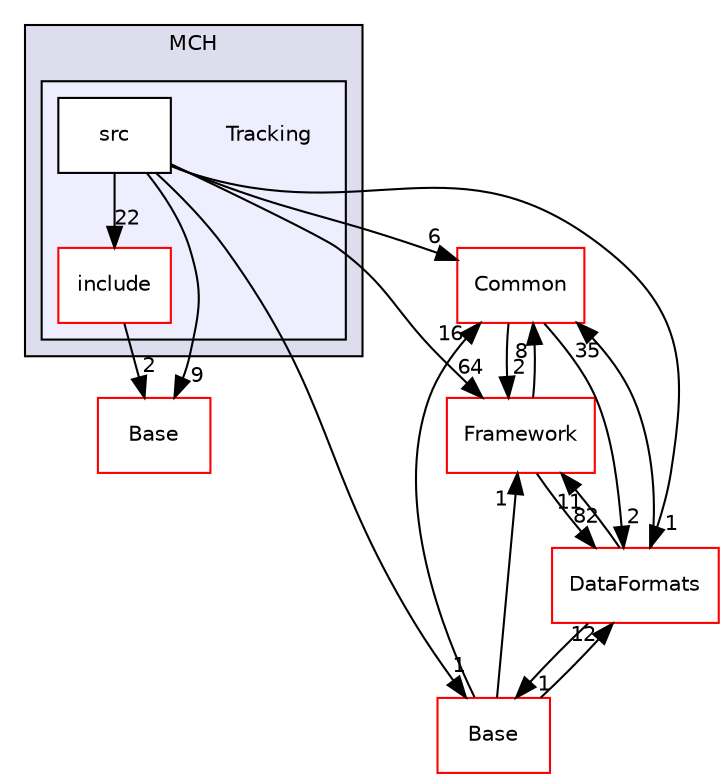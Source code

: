 digraph "/home/travis/build/AliceO2Group/AliceO2/Detectors/MUON/MCH/Tracking" {
  bgcolor=transparent;
  compound=true
  node [ fontsize="10", fontname="Helvetica"];
  edge [ labelfontsize="10", labelfontname="Helvetica"];
  subgraph clusterdir_061f7088060f41729027f6c2fce0273e {
    graph [ bgcolor="#ddddee", pencolor="black", label="MCH" fontname="Helvetica", fontsize="10", URL="dir_061f7088060f41729027f6c2fce0273e.html"]
  subgraph clusterdir_09445408fa345a18838fb91740d089d0 {
    graph [ bgcolor="#eeeeff", pencolor="black", label="" URL="dir_09445408fa345a18838fb91740d089d0.html"];
    dir_09445408fa345a18838fb91740d089d0 [shape=plaintext label="Tracking"];
    dir_7b07dc22b6a6c9beadf61aef54a3d11a [shape=box label="include" color="red" fillcolor="white" style="filled" URL="dir_7b07dc22b6a6c9beadf61aef54a3d11a.html"];
    dir_f33357dc4b90b7dfe5d72abda619e77f [shape=box label="src" color="black" fillcolor="white" style="filled" URL="dir_f33357dc4b90b7dfe5d72abda619e77f.html"];
  }
  }
  dir_4ab6b4cc6a7edbff49100e9123df213f [shape=box label="Common" color="red" URL="dir_4ab6b4cc6a7edbff49100e9123df213f.html"];
  dir_1155c84989a046e7de4bf0156dc4b34c [shape=box label="Base" color="red" URL="dir_1155c84989a046e7de4bf0156dc4b34c.html"];
  dir_37c90836491b695b472bf98d1be8336b [shape=box label="Base" color="red" URL="dir_37c90836491b695b472bf98d1be8336b.html"];
  dir_bcbb2cf9a3d3d83e5515c82071a07177 [shape=box label="Framework" color="red" URL="dir_bcbb2cf9a3d3d83e5515c82071a07177.html"];
  dir_2171f7ec022c5423887b07c69b2f5b48 [shape=box label="DataFormats" color="red" URL="dir_2171f7ec022c5423887b07c69b2f5b48.html"];
  dir_4ab6b4cc6a7edbff49100e9123df213f->dir_bcbb2cf9a3d3d83e5515c82071a07177 [headlabel="2", labeldistance=1.5 headhref="dir_000028_000014.html"];
  dir_4ab6b4cc6a7edbff49100e9123df213f->dir_2171f7ec022c5423887b07c69b2f5b48 [headlabel="2", labeldistance=1.5 headhref="dir_000028_000077.html"];
  dir_f33357dc4b90b7dfe5d72abda619e77f->dir_4ab6b4cc6a7edbff49100e9123df213f [headlabel="6", labeldistance=1.5 headhref="dir_000155_000028.html"];
  dir_f33357dc4b90b7dfe5d72abda619e77f->dir_1155c84989a046e7de4bf0156dc4b34c [headlabel="9", labeldistance=1.5 headhref="dir_000155_000134.html"];
  dir_f33357dc4b90b7dfe5d72abda619e77f->dir_37c90836491b695b472bf98d1be8336b [headlabel="1", labeldistance=1.5 headhref="dir_000155_000275.html"];
  dir_f33357dc4b90b7dfe5d72abda619e77f->dir_bcbb2cf9a3d3d83e5515c82071a07177 [headlabel="64", labeldistance=1.5 headhref="dir_000155_000014.html"];
  dir_f33357dc4b90b7dfe5d72abda619e77f->dir_2171f7ec022c5423887b07c69b2f5b48 [headlabel="1", labeldistance=1.5 headhref="dir_000155_000077.html"];
  dir_f33357dc4b90b7dfe5d72abda619e77f->dir_7b07dc22b6a6c9beadf61aef54a3d11a [headlabel="22", labeldistance=1.5 headhref="dir_000155_000118.html"];
  dir_37c90836491b695b472bf98d1be8336b->dir_4ab6b4cc6a7edbff49100e9123df213f [headlabel="16", labeldistance=1.5 headhref="dir_000275_000028.html"];
  dir_37c90836491b695b472bf98d1be8336b->dir_bcbb2cf9a3d3d83e5515c82071a07177 [headlabel="1", labeldistance=1.5 headhref="dir_000275_000014.html"];
  dir_37c90836491b695b472bf98d1be8336b->dir_2171f7ec022c5423887b07c69b2f5b48 [headlabel="12", labeldistance=1.5 headhref="dir_000275_000077.html"];
  dir_bcbb2cf9a3d3d83e5515c82071a07177->dir_4ab6b4cc6a7edbff49100e9123df213f [headlabel="8", labeldistance=1.5 headhref="dir_000014_000028.html"];
  dir_bcbb2cf9a3d3d83e5515c82071a07177->dir_2171f7ec022c5423887b07c69b2f5b48 [headlabel="82", labeldistance=1.5 headhref="dir_000014_000077.html"];
  dir_2171f7ec022c5423887b07c69b2f5b48->dir_4ab6b4cc6a7edbff49100e9123df213f [headlabel="35", labeldistance=1.5 headhref="dir_000077_000028.html"];
  dir_2171f7ec022c5423887b07c69b2f5b48->dir_37c90836491b695b472bf98d1be8336b [headlabel="1", labeldistance=1.5 headhref="dir_000077_000275.html"];
  dir_2171f7ec022c5423887b07c69b2f5b48->dir_bcbb2cf9a3d3d83e5515c82071a07177 [headlabel="11", labeldistance=1.5 headhref="dir_000077_000014.html"];
  dir_7b07dc22b6a6c9beadf61aef54a3d11a->dir_1155c84989a046e7de4bf0156dc4b34c [headlabel="2", labeldistance=1.5 headhref="dir_000118_000134.html"];
}
